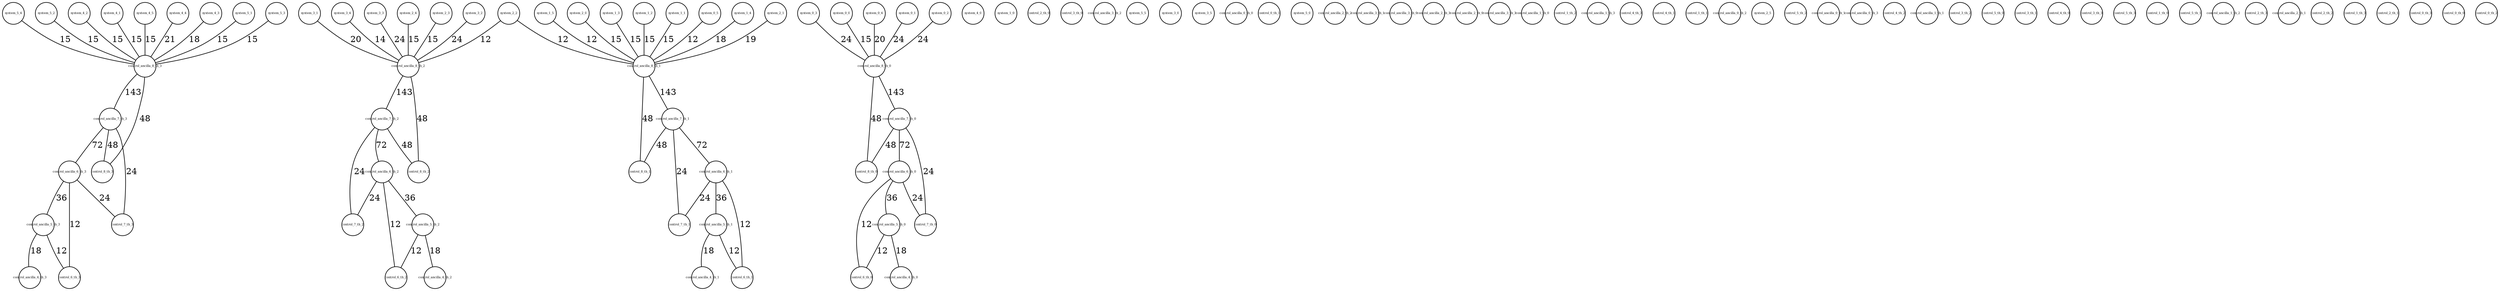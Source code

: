 graph G {
    node [shape=circle, width=0.5, height=0.5, fixedsize=true, fontsize=5];
    system_5_4 -- control_ancilla_8_th_3 [label="15"];
    system_1_3 -- control_ancilla_8_th_1 [label="15"];
    system_5_2 -- control_ancilla_8_th_3 [label="15"];
    system_0_3 -- control_ancilla_8_th_0 [label="24"];
    system_4_2 -- control_ancilla_8_th_3 [label="15"];
    system_1_2 -- control_ancilla_8_th_1 [label="15"];
    system_4_1 -- control_ancilla_8_th_3 [label="15"];
    system_1_1 -- control_ancilla_8_th_1 [label="15"];
    system_3_3 -- control_ancilla_8_th_2 [label="24"];
    system_2_4 -- control_ancilla_8_th_2 [label="15"];
    control_ancilla_5_th_3 -- control_6_th_3 [label="12"];
    control_ancilla_5_th_2 -- control_6_th_2 [label="12"];
    system_4_5 -- control_ancilla_8_th_3 [label="15"];
    system_2_3 -- control_ancilla_8_th_2 [label="15"];
    system_2_2 -- control_ancilla_8_th_2 [label="12"];
    system_4_4 -- control_ancilla_8_th_3 [label="21"];
    system_0_5 -- control_ancilla_8_th_1 [label="12"];
    system_1_4 -- control_ancilla_8_th_1 [label="18"];
    control_ancilla_6_th_1 -- control_7_th_1 [label="24"];
    control_ancilla_6_th_0 -- control_7_th_0 [label="24"];
    system_3_2 -- control_ancilla_8_th_2 [label="24"];
    control_ancilla_7_th_2 -- control_8_th_2 [label="48"];
    system_2_2 -- control_ancilla_8_th_1 [label="12"];
    system_4_3 -- control_ancilla_8_th_3 [label="18"];
    system_3_1 -- control_ancilla_8_th_2 [label="20"];
    system_2_1 -- control_ancilla_8_th_1 [label="19"];
    control_ancilla_7_th_3 -- control_8_th_3 [label="48"];
    system_1_5 -- control_ancilla_8_th_1 [label="12"];
    control_ancilla_8_th_1 -- control_ancilla_7_th_1 [label="143"];
    control_ancilla_8_th_3 -- control_8_th_3 [label="48"];
    control_ancilla_8_th_0 -- control_8_th_0 [label="48"];
    control_ancilla_7_th_2 -- control_ancilla_6_th_2 [label="72"];
    control_ancilla_7_th_0 -- control_7_th_0 [label="24"];
    control_ancilla_6_th_3 -- control_ancilla_5_th_3 [label="36"];
    control_ancilla_6_th_0 -- control_6_th_0 [label="12"];
    control_ancilla_6_th_2 -- control_6_th_2 [label="12"];
    control_ancilla_6_th_1 -- control_6_th_1 [label="12"];
    control_ancilla_5_th_3 -- control_ancilla_4_th_3 [label="18"];
    control_ancilla_5_th_1 -- control_ancilla_4_th_1 [label="18"];
    control_ancilla_8_th_2 -- control_ancilla_7_th_2 [label="143"];
    control_ancilla_5_th_0 -- control_ancilla_4_th_0 [label="18"];
    control_ancilla_5_th_0 -- control_6_th_0 [label="12"];
    control_ancilla_7_th_1 -- control_7_th_1 [label="24"];
    control_ancilla_7_th_1 -- control_ancilla_6_th_1 [label="72"];
    control_ancilla_8_th_1 -- control_8_th_1 [label="48"];
    system_3_4 -- control_ancilla_8_th_2 [label="14"];
    control_ancilla_6_th_1 -- control_ancilla_5_th_1 [label="36"];
    control_ancilla_7_th_3 -- control_ancilla_6_th_3 [label="72"];
    system_0_0 -- control_ancilla_8_th_0 [label="15"];
    control_ancilla_8_th_0 -- control_ancilla_7_th_0 [label="143"];
    control_ancilla_5_th_2 -- control_ancilla_4_th_2 [label="18"];
    control_ancilla_7_th_1 -- control_8_th_1 [label="48"];
    control_ancilla_6_th_0 -- control_ancilla_5_th_0 [label="36"];
    control_ancilla_7_th_0 -- control_8_th_0 [label="48"];
    control_ancilla_7_th_3 -- control_7_th_3 [label="24"];
    control_ancilla_6_th_2 -- control_7_th_2 [label="24"];
    control_ancilla_6_th_3 -- control_6_th_3 [label="12"];
    system_5_1 -- control_ancilla_8_th_3 [label="15"];
    control_ancilla_5_th_1 -- control_6_th_1 [label="12"];
    control_ancilla_7_th_2 -- control_7_th_2 [label="24"];
    control_ancilla_8_th_3 -- control_ancilla_7_th_3 [label="143"];
    system_0_4 -- control_ancilla_8_th_0 [label="20"];
    control_ancilla_7_th_0 -- control_ancilla_6_th_0 [label="72"];
    system_5_3 -- control_ancilla_8_th_3 [label="15"];
    system_0_1 -- control_ancilla_8_th_0 [label="24"];
    control_ancilla_6_th_2 -- control_ancilla_5_th_2 [label="36"];
    system_0_2 -- control_ancilla_8_th_0 [label="24"];
    control_ancilla_6_th_3 -- control_7_th_3 [label="24"];
    system_2_0 -- control_ancilla_8_th_1 [label="15"];
    control_ancilla_8_th_2 -- control_8_th_2 [label="48"];
    system_5_2 [pos="0,0!"];
    system_5_1 [pos="1,0!"];
    system_4_5 [pos="2,0!"];
    system_4_3 [pos="3,0!"];
    system_4_1 [pos="4,0!"];
    system_3_3 [pos="0,10!"];
    system_3_2 [pos="1,10!"];
    system_2_3 [pos="2,10!"];
    system_2_2 [pos="3,10!"];
    system_4_0 [pos="35,15!"];
    system_1_5 [pos="4,10!"];
    control_ancilla_6_th_0 [pos="5,10!"];
    system_1_3 [pos="6,10!"];
    system_1_0 [pos="-11,60!"];
    system_0_4 [pos="7,10!"];
    control_2_th_0 [pos="27,29!"];
    system_0_2 [pos="8,10!"];
    control_3_th_0 [pos="60,33!"];
    control_ancilla_3_th_2 [pos="1,-3!"];
    system_0_0 [pos="9,10!"];
    control_8_th_2 [pos="10,10!"];
    system_0_3 [pos="5,0!"];
    control_ancilla_8_th_3 [pos="6,0!"];
    control_6_th_1 [pos="7,0!"];
    control_ancilla_7_th_3 [pos="8,0!"];
    system_1_4 [pos="9,0!"];
    control_ancilla_4_th_0 [pos="10,0!"];
    control_ancilla_4_th_3 [pos="0,1!"];
    control_ancilla_7_th_1 [pos="1,1!"];
    control_ancilla_7_th_0 [pos="2,1!"];
    system_5_5 [pos="-38,-89!"];
    system_3_0 [pos="85,-83!"];
    control_ancilla_6_th_3 [pos="3,1!"];
    system_3_5 [pos="44,68!"];
    control_ancilla_6_th_2 [pos="4,1!"];
    control_ancilla_6_th_1 [pos="5,1!"];
    control_ancilla_5_th_3 [pos="6,1!"];
    system_5_3 [pos="7,1!"];
    control_ancilla_0_th_0 [pos="-65,-87!"];
    control_6_th_2 [pos="8,1!"];
    control_ancilla_5_th_2 [pos="9,1!"];
    control_ancilla_5_th_1 [pos="10,1!"];
    control_ancilla_5_th_0 [pos="0,2!"];
    control_0_th_1 [pos="-27,-42!"];
    control_ancilla_4_th_1 [pos="1,2!"];
    system_5_0 [pos="-8,-85!"];
    control_ancilla_2_th_2 [pos="5,-18!"];
    control_ancilla_3_th_1 [pos="-62,44!"];
    control_ancilla_3_th_0 [pos="16,37!"];
    control_ancilla_2_th_3 [pos="52,66!"];
    control_ancilla_2_th_0 [pos="-49,-2!"];
    system_2_1 [pos="2,2!"];
    system_3_4 [pos="3,2!"];
    control_ancilla_3_th_3 [pos="-29,-72!"];
    control_ancilla_1_th_0 [pos="15,-6!"];
    control_ancilla_8_th_1 [pos="4,2!"];
    control_1_th_2 [pos="-8,-58!"];
    control_ancilla_1_th_3 [pos="5,-96!"];
    control_4_th_3 [pos="79,-79!"];
    control_7_th_3 [pos="5,2!"];
    control_4_th_1 [pos="-90,-67!"];
    control_1_th_1 [pos="-60,65!"];
    control_ancilla_0_th_2 [pos="-37,36!"];
    control_7_th_2 [pos="6,2!"];
    system_2_5 [pos="-77,47!"];
    control_6_th_3 [pos="7,2!"];
    control_ancilla_7_th_2 [pos="8,2!"];
    control_ancilla_4_th_2 [pos="9,2!"];
    control_5_th_2 [pos="-15,45!"];
    control_ancilla_0_th_1 [pos="-35,-86!"];
    control_ancilla_0_th_3 [pos="-75,-31!"];
    control_4_th_2 [pos="79,49!"];
    control_6_th_0 [pos="10,2!"];
    system_2_4 [pos="0,3!"];
    control_8_th_1 [pos="1,3!"];
    control_ancilla_1_th_1 [pos="-71,1!"];
    control_3_th_2 [pos="-84,35!"];
    control_7_th_1 [pos="2,3!"];
    control_5_th_0 [pos="67,-28!"];
    control_3_th_1 [pos="-1,-22!"];
    control_8_th_0 [pos="3,3!"];
    control_4_th_0 [pos="12,-33!"];
    control_3_th_3 [pos="-3,-74!"];
    system_4_4 [pos="4,3!"];
    system_3_1 [pos="5,3!"];
    control_5_th_3 [pos="-72,-9!"];
    system_1_1 [pos="6,3!"];
    control_1_th_0 [pos="23,9!"];
    control_5_th_1 [pos="93,36!"];
    control_ancilla_1_th_2 [pos="17,95!"];
    control_2_th_3 [pos="9,57!"];
    control_ancilla_2_th_1 [pos="88,23!"];
    control_2_th_2 [pos="3,69!"];
    control_1_th_3 [pos="87,3!"];
    control_ancilla_8_th_0 [pos="7,3!"];
    system_2_0 [pos="8,3!"];
    control_2_th_1 [pos="-60,-88!"];
    system_0_1 [pos="9,3!"];
    system_1_2 [pos="10,3!"];
    system_0_5 [pos="0,4!"];
    system_5_4 [pos="1,4!"];
    control_ancilla_8_th_2 [pos="2,4!"];
    control_0_th_3 [pos="44,-22!"];
    system_4_2 [pos="3,4!"];
    control_8_th_3 [pos="4,4!"];
    control_0_th_0 [pos="-93,-51!"];
    control_7_th_0 [pos="5,4!"];
    control_0_th_2 [pos="30,-28!"];
}
